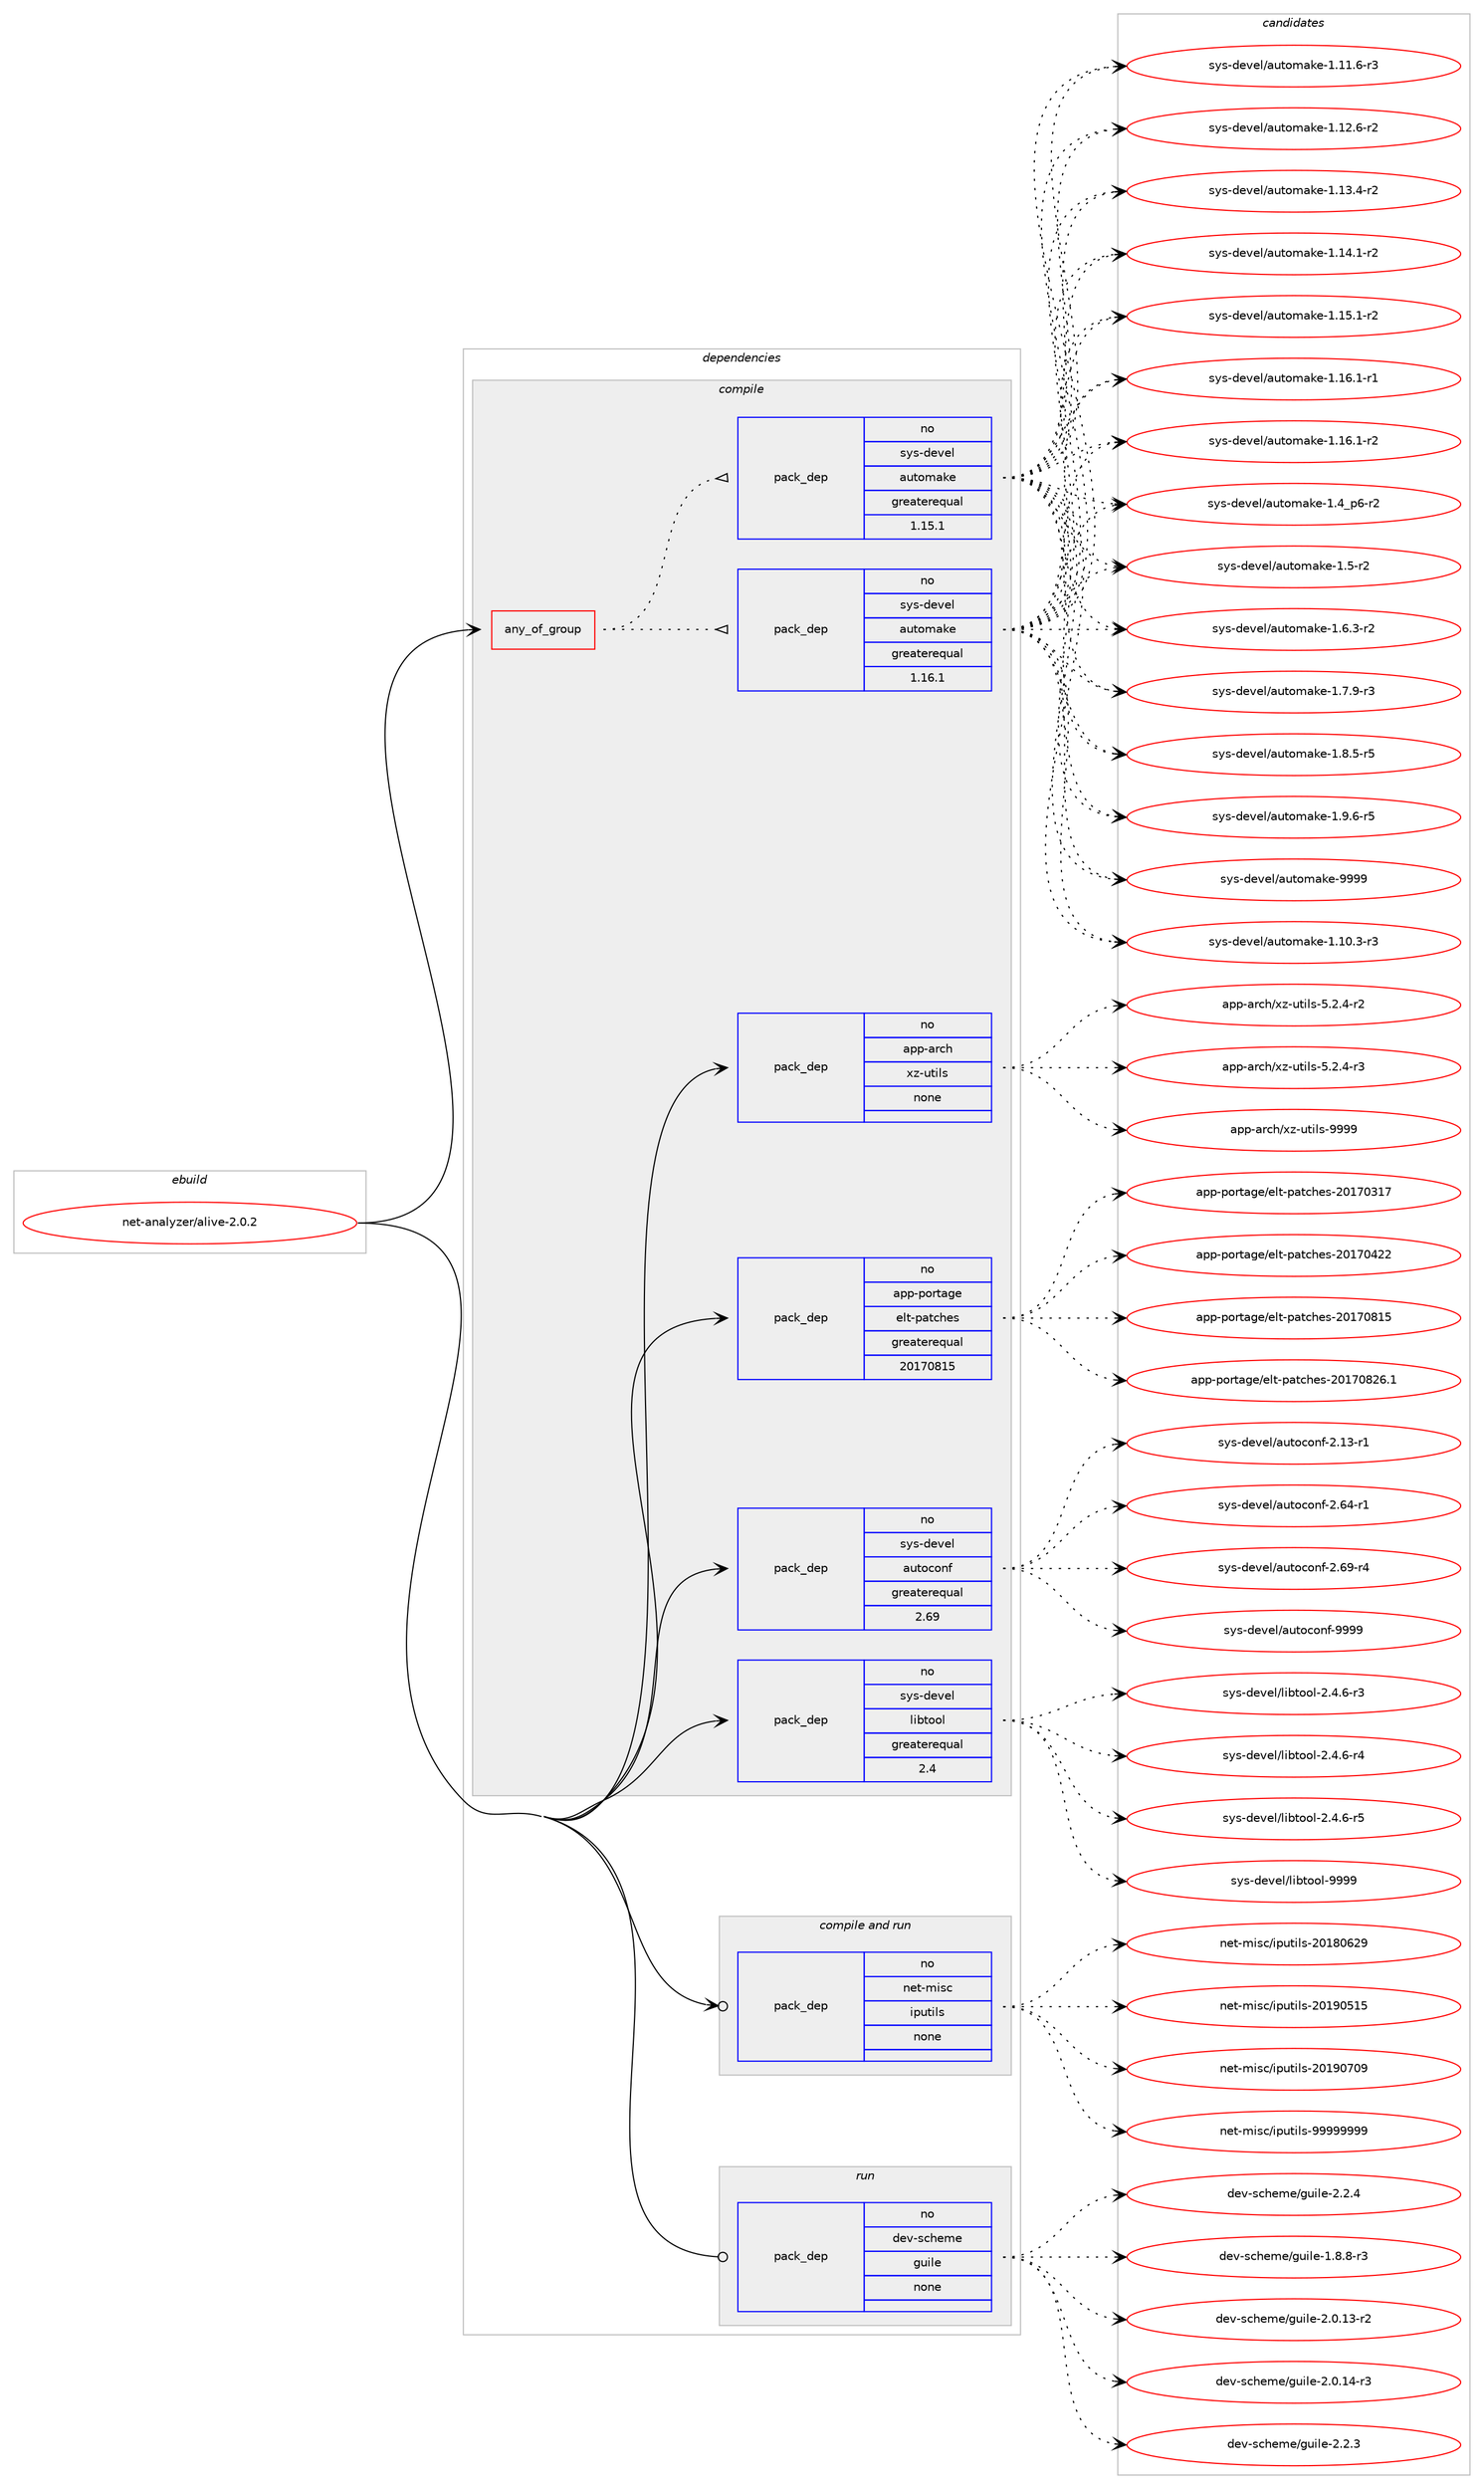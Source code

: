 digraph prolog {

# *************
# Graph options
# *************

newrank=true;
concentrate=true;
compound=true;
graph [rankdir=LR,fontname=Helvetica,fontsize=10,ranksep=1.5];#, ranksep=2.5, nodesep=0.2];
edge  [arrowhead=vee];
node  [fontname=Helvetica,fontsize=10];

# **********
# The ebuild
# **********

subgraph cluster_leftcol {
color=gray;
rank=same;
label=<<i>ebuild</i>>;
id [label="net-analyzer/alive-2.0.2", color=red, width=4, href="../net-analyzer/alive-2.0.2.svg"];
}

# ****************
# The dependencies
# ****************

subgraph cluster_midcol {
color=gray;
label=<<i>dependencies</i>>;
subgraph cluster_compile {
fillcolor="#eeeeee";
style=filled;
label=<<i>compile</i>>;
subgraph any13693 {
dependency811597 [label=<<TABLE BORDER="0" CELLBORDER="1" CELLSPACING="0" CELLPADDING="4"><TR><TD CELLPADDING="10">any_of_group</TD></TR></TABLE>>, shape=none, color=red];subgraph pack599943 {
dependency811598 [label=<<TABLE BORDER="0" CELLBORDER="1" CELLSPACING="0" CELLPADDING="4" WIDTH="220"><TR><TD ROWSPAN="6" CELLPADDING="30">pack_dep</TD></TR><TR><TD WIDTH="110">no</TD></TR><TR><TD>sys-devel</TD></TR><TR><TD>automake</TD></TR><TR><TD>greaterequal</TD></TR><TR><TD>1.16.1</TD></TR></TABLE>>, shape=none, color=blue];
}
dependency811597:e -> dependency811598:w [weight=20,style="dotted",arrowhead="oinv"];
subgraph pack599944 {
dependency811599 [label=<<TABLE BORDER="0" CELLBORDER="1" CELLSPACING="0" CELLPADDING="4" WIDTH="220"><TR><TD ROWSPAN="6" CELLPADDING="30">pack_dep</TD></TR><TR><TD WIDTH="110">no</TD></TR><TR><TD>sys-devel</TD></TR><TR><TD>automake</TD></TR><TR><TD>greaterequal</TD></TR><TR><TD>1.15.1</TD></TR></TABLE>>, shape=none, color=blue];
}
dependency811597:e -> dependency811599:w [weight=20,style="dotted",arrowhead="oinv"];
}
id:e -> dependency811597:w [weight=20,style="solid",arrowhead="vee"];
subgraph pack599945 {
dependency811600 [label=<<TABLE BORDER="0" CELLBORDER="1" CELLSPACING="0" CELLPADDING="4" WIDTH="220"><TR><TD ROWSPAN="6" CELLPADDING="30">pack_dep</TD></TR><TR><TD WIDTH="110">no</TD></TR><TR><TD>app-arch</TD></TR><TR><TD>xz-utils</TD></TR><TR><TD>none</TD></TR><TR><TD></TD></TR></TABLE>>, shape=none, color=blue];
}
id:e -> dependency811600:w [weight=20,style="solid",arrowhead="vee"];
subgraph pack599946 {
dependency811601 [label=<<TABLE BORDER="0" CELLBORDER="1" CELLSPACING="0" CELLPADDING="4" WIDTH="220"><TR><TD ROWSPAN="6" CELLPADDING="30">pack_dep</TD></TR><TR><TD WIDTH="110">no</TD></TR><TR><TD>app-portage</TD></TR><TR><TD>elt-patches</TD></TR><TR><TD>greaterequal</TD></TR><TR><TD>20170815</TD></TR></TABLE>>, shape=none, color=blue];
}
id:e -> dependency811601:w [weight=20,style="solid",arrowhead="vee"];
subgraph pack599947 {
dependency811602 [label=<<TABLE BORDER="0" CELLBORDER="1" CELLSPACING="0" CELLPADDING="4" WIDTH="220"><TR><TD ROWSPAN="6" CELLPADDING="30">pack_dep</TD></TR><TR><TD WIDTH="110">no</TD></TR><TR><TD>sys-devel</TD></TR><TR><TD>autoconf</TD></TR><TR><TD>greaterequal</TD></TR><TR><TD>2.69</TD></TR></TABLE>>, shape=none, color=blue];
}
id:e -> dependency811602:w [weight=20,style="solid",arrowhead="vee"];
subgraph pack599948 {
dependency811603 [label=<<TABLE BORDER="0" CELLBORDER="1" CELLSPACING="0" CELLPADDING="4" WIDTH="220"><TR><TD ROWSPAN="6" CELLPADDING="30">pack_dep</TD></TR><TR><TD WIDTH="110">no</TD></TR><TR><TD>sys-devel</TD></TR><TR><TD>libtool</TD></TR><TR><TD>greaterequal</TD></TR><TR><TD>2.4</TD></TR></TABLE>>, shape=none, color=blue];
}
id:e -> dependency811603:w [weight=20,style="solid",arrowhead="vee"];
}
subgraph cluster_compileandrun {
fillcolor="#eeeeee";
style=filled;
label=<<i>compile and run</i>>;
subgraph pack599949 {
dependency811604 [label=<<TABLE BORDER="0" CELLBORDER="1" CELLSPACING="0" CELLPADDING="4" WIDTH="220"><TR><TD ROWSPAN="6" CELLPADDING="30">pack_dep</TD></TR><TR><TD WIDTH="110">no</TD></TR><TR><TD>net-misc</TD></TR><TR><TD>iputils</TD></TR><TR><TD>none</TD></TR><TR><TD></TD></TR></TABLE>>, shape=none, color=blue];
}
id:e -> dependency811604:w [weight=20,style="solid",arrowhead="odotvee"];
}
subgraph cluster_run {
fillcolor="#eeeeee";
style=filled;
label=<<i>run</i>>;
subgraph pack599950 {
dependency811605 [label=<<TABLE BORDER="0" CELLBORDER="1" CELLSPACING="0" CELLPADDING="4" WIDTH="220"><TR><TD ROWSPAN="6" CELLPADDING="30">pack_dep</TD></TR><TR><TD WIDTH="110">no</TD></TR><TR><TD>dev-scheme</TD></TR><TR><TD>guile</TD></TR><TR><TD>none</TD></TR><TR><TD></TD></TR></TABLE>>, shape=none, color=blue];
}
id:e -> dependency811605:w [weight=20,style="solid",arrowhead="odot"];
}
}

# **************
# The candidates
# **************

subgraph cluster_choices {
rank=same;
color=gray;
label=<<i>candidates</i>>;

subgraph choice599943 {
color=black;
nodesep=1;
choice11512111545100101118101108479711711611110997107101454946494846514511451 [label="sys-devel/automake-1.10.3-r3", color=red, width=4,href="../sys-devel/automake-1.10.3-r3.svg"];
choice11512111545100101118101108479711711611110997107101454946494946544511451 [label="sys-devel/automake-1.11.6-r3", color=red, width=4,href="../sys-devel/automake-1.11.6-r3.svg"];
choice11512111545100101118101108479711711611110997107101454946495046544511450 [label="sys-devel/automake-1.12.6-r2", color=red, width=4,href="../sys-devel/automake-1.12.6-r2.svg"];
choice11512111545100101118101108479711711611110997107101454946495146524511450 [label="sys-devel/automake-1.13.4-r2", color=red, width=4,href="../sys-devel/automake-1.13.4-r2.svg"];
choice11512111545100101118101108479711711611110997107101454946495246494511450 [label="sys-devel/automake-1.14.1-r2", color=red, width=4,href="../sys-devel/automake-1.14.1-r2.svg"];
choice11512111545100101118101108479711711611110997107101454946495346494511450 [label="sys-devel/automake-1.15.1-r2", color=red, width=4,href="../sys-devel/automake-1.15.1-r2.svg"];
choice11512111545100101118101108479711711611110997107101454946495446494511449 [label="sys-devel/automake-1.16.1-r1", color=red, width=4,href="../sys-devel/automake-1.16.1-r1.svg"];
choice11512111545100101118101108479711711611110997107101454946495446494511450 [label="sys-devel/automake-1.16.1-r2", color=red, width=4,href="../sys-devel/automake-1.16.1-r2.svg"];
choice115121115451001011181011084797117116111109971071014549465295112544511450 [label="sys-devel/automake-1.4_p6-r2", color=red, width=4,href="../sys-devel/automake-1.4_p6-r2.svg"];
choice11512111545100101118101108479711711611110997107101454946534511450 [label="sys-devel/automake-1.5-r2", color=red, width=4,href="../sys-devel/automake-1.5-r2.svg"];
choice115121115451001011181011084797117116111109971071014549465446514511450 [label="sys-devel/automake-1.6.3-r2", color=red, width=4,href="../sys-devel/automake-1.6.3-r2.svg"];
choice115121115451001011181011084797117116111109971071014549465546574511451 [label="sys-devel/automake-1.7.9-r3", color=red, width=4,href="../sys-devel/automake-1.7.9-r3.svg"];
choice115121115451001011181011084797117116111109971071014549465646534511453 [label="sys-devel/automake-1.8.5-r5", color=red, width=4,href="../sys-devel/automake-1.8.5-r5.svg"];
choice115121115451001011181011084797117116111109971071014549465746544511453 [label="sys-devel/automake-1.9.6-r5", color=red, width=4,href="../sys-devel/automake-1.9.6-r5.svg"];
choice115121115451001011181011084797117116111109971071014557575757 [label="sys-devel/automake-9999", color=red, width=4,href="../sys-devel/automake-9999.svg"];
dependency811598:e -> choice11512111545100101118101108479711711611110997107101454946494846514511451:w [style=dotted,weight="100"];
dependency811598:e -> choice11512111545100101118101108479711711611110997107101454946494946544511451:w [style=dotted,weight="100"];
dependency811598:e -> choice11512111545100101118101108479711711611110997107101454946495046544511450:w [style=dotted,weight="100"];
dependency811598:e -> choice11512111545100101118101108479711711611110997107101454946495146524511450:w [style=dotted,weight="100"];
dependency811598:e -> choice11512111545100101118101108479711711611110997107101454946495246494511450:w [style=dotted,weight="100"];
dependency811598:e -> choice11512111545100101118101108479711711611110997107101454946495346494511450:w [style=dotted,weight="100"];
dependency811598:e -> choice11512111545100101118101108479711711611110997107101454946495446494511449:w [style=dotted,weight="100"];
dependency811598:e -> choice11512111545100101118101108479711711611110997107101454946495446494511450:w [style=dotted,weight="100"];
dependency811598:e -> choice115121115451001011181011084797117116111109971071014549465295112544511450:w [style=dotted,weight="100"];
dependency811598:e -> choice11512111545100101118101108479711711611110997107101454946534511450:w [style=dotted,weight="100"];
dependency811598:e -> choice115121115451001011181011084797117116111109971071014549465446514511450:w [style=dotted,weight="100"];
dependency811598:e -> choice115121115451001011181011084797117116111109971071014549465546574511451:w [style=dotted,weight="100"];
dependency811598:e -> choice115121115451001011181011084797117116111109971071014549465646534511453:w [style=dotted,weight="100"];
dependency811598:e -> choice115121115451001011181011084797117116111109971071014549465746544511453:w [style=dotted,weight="100"];
dependency811598:e -> choice115121115451001011181011084797117116111109971071014557575757:w [style=dotted,weight="100"];
}
subgraph choice599944 {
color=black;
nodesep=1;
choice11512111545100101118101108479711711611110997107101454946494846514511451 [label="sys-devel/automake-1.10.3-r3", color=red, width=4,href="../sys-devel/automake-1.10.3-r3.svg"];
choice11512111545100101118101108479711711611110997107101454946494946544511451 [label="sys-devel/automake-1.11.6-r3", color=red, width=4,href="../sys-devel/automake-1.11.6-r3.svg"];
choice11512111545100101118101108479711711611110997107101454946495046544511450 [label="sys-devel/automake-1.12.6-r2", color=red, width=4,href="../sys-devel/automake-1.12.6-r2.svg"];
choice11512111545100101118101108479711711611110997107101454946495146524511450 [label="sys-devel/automake-1.13.4-r2", color=red, width=4,href="../sys-devel/automake-1.13.4-r2.svg"];
choice11512111545100101118101108479711711611110997107101454946495246494511450 [label="sys-devel/automake-1.14.1-r2", color=red, width=4,href="../sys-devel/automake-1.14.1-r2.svg"];
choice11512111545100101118101108479711711611110997107101454946495346494511450 [label="sys-devel/automake-1.15.1-r2", color=red, width=4,href="../sys-devel/automake-1.15.1-r2.svg"];
choice11512111545100101118101108479711711611110997107101454946495446494511449 [label="sys-devel/automake-1.16.1-r1", color=red, width=4,href="../sys-devel/automake-1.16.1-r1.svg"];
choice11512111545100101118101108479711711611110997107101454946495446494511450 [label="sys-devel/automake-1.16.1-r2", color=red, width=4,href="../sys-devel/automake-1.16.1-r2.svg"];
choice115121115451001011181011084797117116111109971071014549465295112544511450 [label="sys-devel/automake-1.4_p6-r2", color=red, width=4,href="../sys-devel/automake-1.4_p6-r2.svg"];
choice11512111545100101118101108479711711611110997107101454946534511450 [label="sys-devel/automake-1.5-r2", color=red, width=4,href="../sys-devel/automake-1.5-r2.svg"];
choice115121115451001011181011084797117116111109971071014549465446514511450 [label="sys-devel/automake-1.6.3-r2", color=red, width=4,href="../sys-devel/automake-1.6.3-r2.svg"];
choice115121115451001011181011084797117116111109971071014549465546574511451 [label="sys-devel/automake-1.7.9-r3", color=red, width=4,href="../sys-devel/automake-1.7.9-r3.svg"];
choice115121115451001011181011084797117116111109971071014549465646534511453 [label="sys-devel/automake-1.8.5-r5", color=red, width=4,href="../sys-devel/automake-1.8.5-r5.svg"];
choice115121115451001011181011084797117116111109971071014549465746544511453 [label="sys-devel/automake-1.9.6-r5", color=red, width=4,href="../sys-devel/automake-1.9.6-r5.svg"];
choice115121115451001011181011084797117116111109971071014557575757 [label="sys-devel/automake-9999", color=red, width=4,href="../sys-devel/automake-9999.svg"];
dependency811599:e -> choice11512111545100101118101108479711711611110997107101454946494846514511451:w [style=dotted,weight="100"];
dependency811599:e -> choice11512111545100101118101108479711711611110997107101454946494946544511451:w [style=dotted,weight="100"];
dependency811599:e -> choice11512111545100101118101108479711711611110997107101454946495046544511450:w [style=dotted,weight="100"];
dependency811599:e -> choice11512111545100101118101108479711711611110997107101454946495146524511450:w [style=dotted,weight="100"];
dependency811599:e -> choice11512111545100101118101108479711711611110997107101454946495246494511450:w [style=dotted,weight="100"];
dependency811599:e -> choice11512111545100101118101108479711711611110997107101454946495346494511450:w [style=dotted,weight="100"];
dependency811599:e -> choice11512111545100101118101108479711711611110997107101454946495446494511449:w [style=dotted,weight="100"];
dependency811599:e -> choice11512111545100101118101108479711711611110997107101454946495446494511450:w [style=dotted,weight="100"];
dependency811599:e -> choice115121115451001011181011084797117116111109971071014549465295112544511450:w [style=dotted,weight="100"];
dependency811599:e -> choice11512111545100101118101108479711711611110997107101454946534511450:w [style=dotted,weight="100"];
dependency811599:e -> choice115121115451001011181011084797117116111109971071014549465446514511450:w [style=dotted,weight="100"];
dependency811599:e -> choice115121115451001011181011084797117116111109971071014549465546574511451:w [style=dotted,weight="100"];
dependency811599:e -> choice115121115451001011181011084797117116111109971071014549465646534511453:w [style=dotted,weight="100"];
dependency811599:e -> choice115121115451001011181011084797117116111109971071014549465746544511453:w [style=dotted,weight="100"];
dependency811599:e -> choice115121115451001011181011084797117116111109971071014557575757:w [style=dotted,weight="100"];
}
subgraph choice599945 {
color=black;
nodesep=1;
choice9711211245971149910447120122451171161051081154553465046524511450 [label="app-arch/xz-utils-5.2.4-r2", color=red, width=4,href="../app-arch/xz-utils-5.2.4-r2.svg"];
choice9711211245971149910447120122451171161051081154553465046524511451 [label="app-arch/xz-utils-5.2.4-r3", color=red, width=4,href="../app-arch/xz-utils-5.2.4-r3.svg"];
choice9711211245971149910447120122451171161051081154557575757 [label="app-arch/xz-utils-9999", color=red, width=4,href="../app-arch/xz-utils-9999.svg"];
dependency811600:e -> choice9711211245971149910447120122451171161051081154553465046524511450:w [style=dotted,weight="100"];
dependency811600:e -> choice9711211245971149910447120122451171161051081154553465046524511451:w [style=dotted,weight="100"];
dependency811600:e -> choice9711211245971149910447120122451171161051081154557575757:w [style=dotted,weight="100"];
}
subgraph choice599946 {
color=black;
nodesep=1;
choice97112112451121111141169710310147101108116451129711699104101115455048495548514955 [label="app-portage/elt-patches-20170317", color=red, width=4,href="../app-portage/elt-patches-20170317.svg"];
choice97112112451121111141169710310147101108116451129711699104101115455048495548525050 [label="app-portage/elt-patches-20170422", color=red, width=4,href="../app-portage/elt-patches-20170422.svg"];
choice97112112451121111141169710310147101108116451129711699104101115455048495548564953 [label="app-portage/elt-patches-20170815", color=red, width=4,href="../app-portage/elt-patches-20170815.svg"];
choice971121124511211111411697103101471011081164511297116991041011154550484955485650544649 [label="app-portage/elt-patches-20170826.1", color=red, width=4,href="../app-portage/elt-patches-20170826.1.svg"];
dependency811601:e -> choice97112112451121111141169710310147101108116451129711699104101115455048495548514955:w [style=dotted,weight="100"];
dependency811601:e -> choice97112112451121111141169710310147101108116451129711699104101115455048495548525050:w [style=dotted,weight="100"];
dependency811601:e -> choice97112112451121111141169710310147101108116451129711699104101115455048495548564953:w [style=dotted,weight="100"];
dependency811601:e -> choice971121124511211111411697103101471011081164511297116991041011154550484955485650544649:w [style=dotted,weight="100"];
}
subgraph choice599947 {
color=black;
nodesep=1;
choice1151211154510010111810110847971171161119911111010245504649514511449 [label="sys-devel/autoconf-2.13-r1", color=red, width=4,href="../sys-devel/autoconf-2.13-r1.svg"];
choice1151211154510010111810110847971171161119911111010245504654524511449 [label="sys-devel/autoconf-2.64-r1", color=red, width=4,href="../sys-devel/autoconf-2.64-r1.svg"];
choice1151211154510010111810110847971171161119911111010245504654574511452 [label="sys-devel/autoconf-2.69-r4", color=red, width=4,href="../sys-devel/autoconf-2.69-r4.svg"];
choice115121115451001011181011084797117116111991111101024557575757 [label="sys-devel/autoconf-9999", color=red, width=4,href="../sys-devel/autoconf-9999.svg"];
dependency811602:e -> choice1151211154510010111810110847971171161119911111010245504649514511449:w [style=dotted,weight="100"];
dependency811602:e -> choice1151211154510010111810110847971171161119911111010245504654524511449:w [style=dotted,weight="100"];
dependency811602:e -> choice1151211154510010111810110847971171161119911111010245504654574511452:w [style=dotted,weight="100"];
dependency811602:e -> choice115121115451001011181011084797117116111991111101024557575757:w [style=dotted,weight="100"];
}
subgraph choice599948 {
color=black;
nodesep=1;
choice1151211154510010111810110847108105981161111111084550465246544511451 [label="sys-devel/libtool-2.4.6-r3", color=red, width=4,href="../sys-devel/libtool-2.4.6-r3.svg"];
choice1151211154510010111810110847108105981161111111084550465246544511452 [label="sys-devel/libtool-2.4.6-r4", color=red, width=4,href="../sys-devel/libtool-2.4.6-r4.svg"];
choice1151211154510010111810110847108105981161111111084550465246544511453 [label="sys-devel/libtool-2.4.6-r5", color=red, width=4,href="../sys-devel/libtool-2.4.6-r5.svg"];
choice1151211154510010111810110847108105981161111111084557575757 [label="sys-devel/libtool-9999", color=red, width=4,href="../sys-devel/libtool-9999.svg"];
dependency811603:e -> choice1151211154510010111810110847108105981161111111084550465246544511451:w [style=dotted,weight="100"];
dependency811603:e -> choice1151211154510010111810110847108105981161111111084550465246544511452:w [style=dotted,weight="100"];
dependency811603:e -> choice1151211154510010111810110847108105981161111111084550465246544511453:w [style=dotted,weight="100"];
dependency811603:e -> choice1151211154510010111810110847108105981161111111084557575757:w [style=dotted,weight="100"];
}
subgraph choice599949 {
color=black;
nodesep=1;
choice110101116451091051159947105112117116105108115455048495648545057 [label="net-misc/iputils-20180629", color=red, width=4,href="../net-misc/iputils-20180629.svg"];
choice110101116451091051159947105112117116105108115455048495748534953 [label="net-misc/iputils-20190515", color=red, width=4,href="../net-misc/iputils-20190515.svg"];
choice110101116451091051159947105112117116105108115455048495748554857 [label="net-misc/iputils-20190709", color=red, width=4,href="../net-misc/iputils-20190709.svg"];
choice110101116451091051159947105112117116105108115455757575757575757 [label="net-misc/iputils-99999999", color=red, width=4,href="../net-misc/iputils-99999999.svg"];
dependency811604:e -> choice110101116451091051159947105112117116105108115455048495648545057:w [style=dotted,weight="100"];
dependency811604:e -> choice110101116451091051159947105112117116105108115455048495748534953:w [style=dotted,weight="100"];
dependency811604:e -> choice110101116451091051159947105112117116105108115455048495748554857:w [style=dotted,weight="100"];
dependency811604:e -> choice110101116451091051159947105112117116105108115455757575757575757:w [style=dotted,weight="100"];
}
subgraph choice599950 {
color=black;
nodesep=1;
choice1001011184511599104101109101471031171051081014549465646564511451 [label="dev-scheme/guile-1.8.8-r3", color=red, width=4,href="../dev-scheme/guile-1.8.8-r3.svg"];
choice100101118451159910410110910147103117105108101455046484649514511450 [label="dev-scheme/guile-2.0.13-r2", color=red, width=4,href="../dev-scheme/guile-2.0.13-r2.svg"];
choice100101118451159910410110910147103117105108101455046484649524511451 [label="dev-scheme/guile-2.0.14-r3", color=red, width=4,href="../dev-scheme/guile-2.0.14-r3.svg"];
choice100101118451159910410110910147103117105108101455046504651 [label="dev-scheme/guile-2.2.3", color=red, width=4,href="../dev-scheme/guile-2.2.3.svg"];
choice100101118451159910410110910147103117105108101455046504652 [label="dev-scheme/guile-2.2.4", color=red, width=4,href="../dev-scheme/guile-2.2.4.svg"];
dependency811605:e -> choice1001011184511599104101109101471031171051081014549465646564511451:w [style=dotted,weight="100"];
dependency811605:e -> choice100101118451159910410110910147103117105108101455046484649514511450:w [style=dotted,weight="100"];
dependency811605:e -> choice100101118451159910410110910147103117105108101455046484649524511451:w [style=dotted,weight="100"];
dependency811605:e -> choice100101118451159910410110910147103117105108101455046504651:w [style=dotted,weight="100"];
dependency811605:e -> choice100101118451159910410110910147103117105108101455046504652:w [style=dotted,weight="100"];
}
}

}
